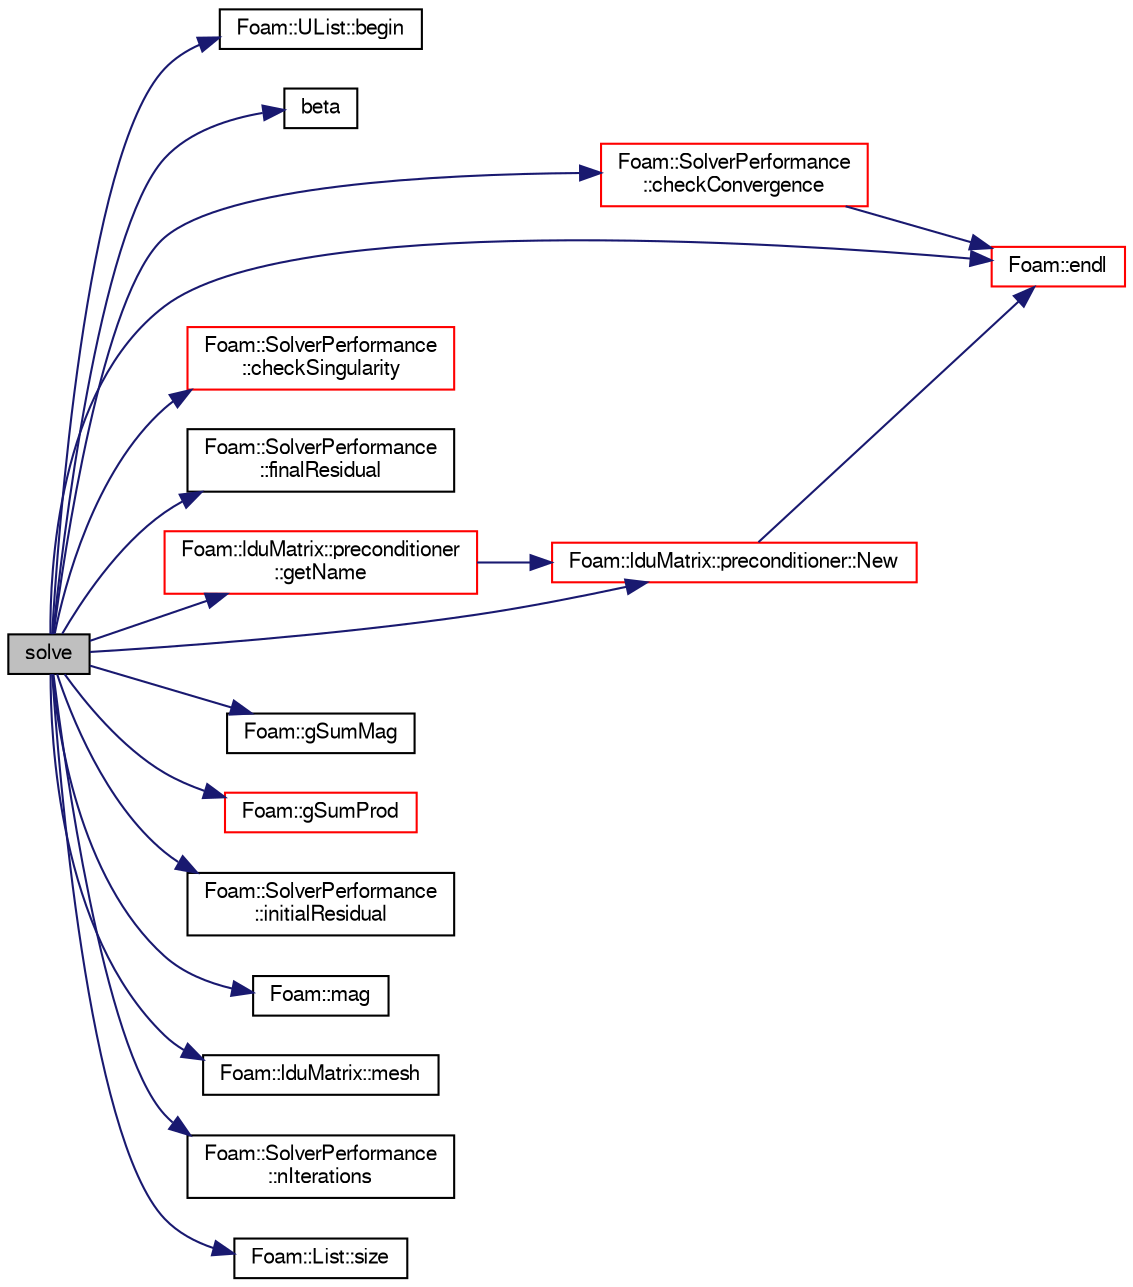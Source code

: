 digraph "solve"
{
  bgcolor="transparent";
  edge [fontname="FreeSans",fontsize="10",labelfontname="FreeSans",labelfontsize="10"];
  node [fontname="FreeSans",fontsize="10",shape=record];
  rankdir="LR";
  Node732 [label="solve",height=0.2,width=0.4,color="black", fillcolor="grey75", style="filled", fontcolor="black"];
  Node732 -> Node733 [color="midnightblue",fontsize="10",style="solid",fontname="FreeSans"];
  Node733 [label="Foam::UList::begin",height=0.2,width=0.4,color="black",URL="$a25698.html#a8a0643ef7f391465066f7f07d45ce934",tooltip="Return an iterator to begin traversing the UList. "];
  Node732 -> Node734 [color="midnightblue",fontsize="10",style="solid",fontname="FreeSans"];
  Node734 [label="beta",height=0.2,width=0.4,color="black",URL="$a39152.html#a8c8c91fc032b25dcc9e3d971fac17272"];
  Node732 -> Node735 [color="midnightblue",fontsize="10",style="solid",fontname="FreeSans"];
  Node735 [label="Foam::SolverPerformance\l::checkConvergence",height=0.2,width=0.4,color="red",URL="$a26810.html#ab5771e4f4a15c47b3c719a33255be433",tooltip="Check, store and return convergence. "];
  Node735 -> Node736 [color="midnightblue",fontsize="10",style="solid",fontname="FreeSans"];
  Node736 [label="Foam::endl",height=0.2,width=0.4,color="red",URL="$a21124.html#a2db8fe02a0d3909e9351bb4275b23ce4",tooltip="Add newline and flush stream. "];
  Node732 -> Node742 [color="midnightblue",fontsize="10",style="solid",fontname="FreeSans"];
  Node742 [label="Foam::SolverPerformance\l::checkSingularity",height=0.2,width=0.4,color="red",URL="$a26810.html#aa749321b47d58d648449b01539ebaeaf",tooltip="Singularity test. "];
  Node732 -> Node736 [color="midnightblue",fontsize="10",style="solid",fontname="FreeSans"];
  Node732 -> Node743 [color="midnightblue",fontsize="10",style="solid",fontname="FreeSans"];
  Node743 [label="Foam::SolverPerformance\l::finalResidual",height=0.2,width=0.4,color="black",URL="$a26810.html#aac1f6730c95125fda417066ca5fdb1b6",tooltip="Return final residual. "];
  Node732 -> Node744 [color="midnightblue",fontsize="10",style="solid",fontname="FreeSans"];
  Node744 [label="Foam::lduMatrix::preconditioner\l::getName",height=0.2,width=0.4,color="red",URL="$a26894.html#ac59fad692d6ce7568c8086fe89073005",tooltip="Find the preconditioner name (directly or from a sub-dictionary) "];
  Node744 -> Node1045 [color="midnightblue",fontsize="10",style="solid",fontname="FreeSans"];
  Node1045 [label="Foam::lduMatrix::preconditioner::New",height=0.2,width=0.4,color="red",URL="$a26894.html#a10c523f8a576f467c2ebf477d43107b7",tooltip="Return a new preconditioner. "];
  Node1045 -> Node736 [color="midnightblue",fontsize="10",style="solid",fontname="FreeSans"];
  Node732 -> Node1082 [color="midnightblue",fontsize="10",style="solid",fontname="FreeSans"];
  Node1082 [label="Foam::gSumMag",height=0.2,width=0.4,color="black",URL="$a21124.html#a26d80c1ea4d10f541c7c35259d0671df"];
  Node732 -> Node1083 [color="midnightblue",fontsize="10",style="solid",fontname="FreeSans"];
  Node1083 [label="Foam::gSumProd",height=0.2,width=0.4,color="red",URL="$a21124.html#a12c90553f60a8289f2ca9ce82f46b381"];
  Node732 -> Node1092 [color="midnightblue",fontsize="10",style="solid",fontname="FreeSans"];
  Node1092 [label="Foam::SolverPerformance\l::initialResidual",height=0.2,width=0.4,color="black",URL="$a26810.html#aa934099b8c3787257b11a24bbfc10042",tooltip="Return initial residual. "];
  Node732 -> Node853 [color="midnightblue",fontsize="10",style="solid",fontname="FreeSans"];
  Node853 [label="Foam::mag",height=0.2,width=0.4,color="black",URL="$a21124.html#a929da2a3fdcf3dacbbe0487d3a330dae"];
  Node732 -> Node1093 [color="midnightblue",fontsize="10",style="solid",fontname="FreeSans"];
  Node1093 [label="Foam::lduMatrix::mesh",height=0.2,width=0.4,color="black",URL="$a26882.html#a389d9c5b9626c6fecf05a6773c77418b",tooltip="Return the LDU mesh from which the addressing is obtained. "];
  Node732 -> Node1045 [color="midnightblue",fontsize="10",style="solid",fontname="FreeSans"];
  Node732 -> Node1094 [color="midnightblue",fontsize="10",style="solid",fontname="FreeSans"];
  Node1094 [label="Foam::SolverPerformance\l::nIterations",height=0.2,width=0.4,color="black",URL="$a26810.html#aebdd923017ce4b390cac177fb99671fe",tooltip="Return number of iterations. "];
  Node732 -> Node838 [color="midnightblue",fontsize="10",style="solid",fontname="FreeSans"];
  Node838 [label="Foam::List::size",height=0.2,width=0.4,color="black",URL="$a25694.html#a8a5f6fa29bd4b500caf186f60245b384",tooltip="Override size to be inconsistent with allocated storage. "];
}
